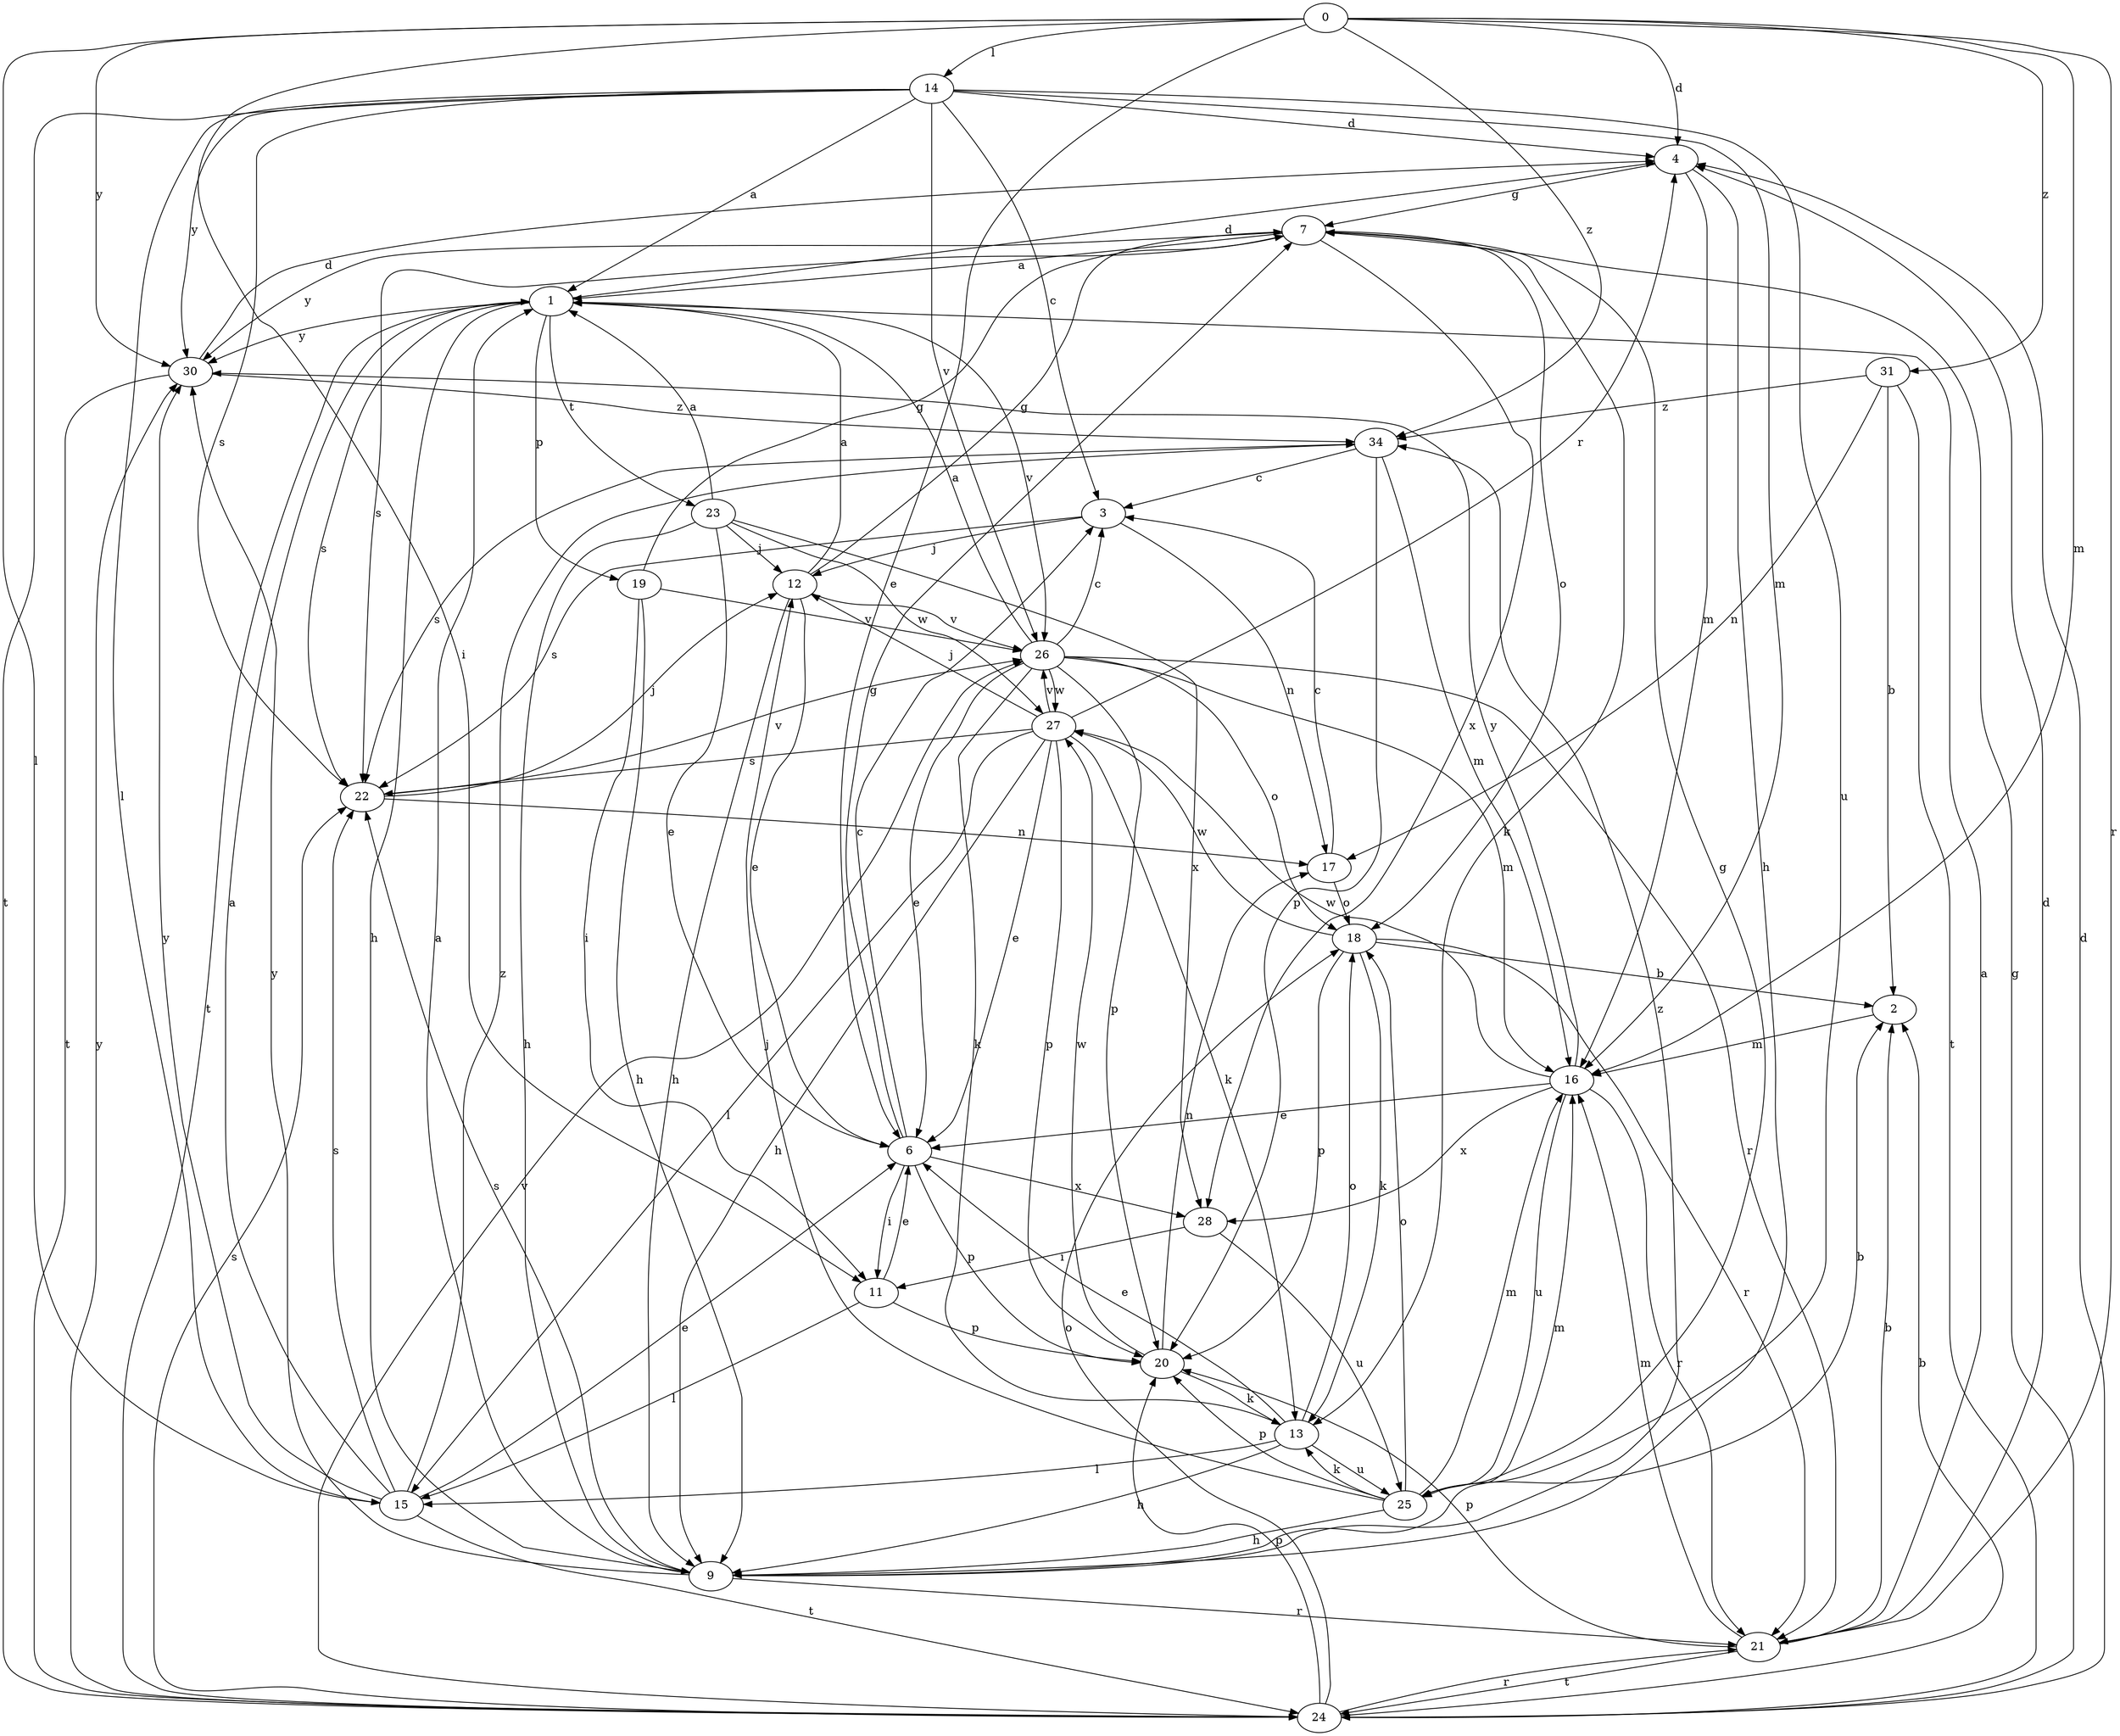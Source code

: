 strict digraph  {
0;
1;
2;
3;
4;
6;
7;
9;
11;
12;
13;
14;
15;
16;
17;
18;
19;
20;
21;
22;
23;
24;
25;
26;
27;
28;
30;
31;
34;
0 -> 4  [label=d];
0 -> 6  [label=e];
0 -> 11  [label=i];
0 -> 14  [label=l];
0 -> 15  [label=l];
0 -> 16  [label=m];
0 -> 21  [label=r];
0 -> 30  [label=y];
0 -> 31  [label=z];
0 -> 34  [label=z];
1 -> 4  [label=d];
1 -> 9  [label=h];
1 -> 19  [label=p];
1 -> 22  [label=s];
1 -> 23  [label=t];
1 -> 24  [label=t];
1 -> 26  [label=v];
1 -> 30  [label=y];
2 -> 16  [label=m];
3 -> 12  [label=j];
3 -> 17  [label=n];
3 -> 22  [label=s];
4 -> 7  [label=g];
4 -> 9  [label=h];
4 -> 16  [label=m];
6 -> 3  [label=c];
6 -> 7  [label=g];
6 -> 11  [label=i];
6 -> 20  [label=p];
6 -> 28  [label=x];
7 -> 1  [label=a];
7 -> 13  [label=k];
7 -> 18  [label=o];
7 -> 22  [label=s];
7 -> 28  [label=x];
7 -> 30  [label=y];
9 -> 1  [label=a];
9 -> 16  [label=m];
9 -> 21  [label=r];
9 -> 22  [label=s];
9 -> 30  [label=y];
9 -> 34  [label=z];
11 -> 6  [label=e];
11 -> 15  [label=l];
11 -> 20  [label=p];
12 -> 1  [label=a];
12 -> 6  [label=e];
12 -> 7  [label=g];
12 -> 9  [label=h];
12 -> 26  [label=v];
13 -> 6  [label=e];
13 -> 9  [label=h];
13 -> 15  [label=l];
13 -> 18  [label=o];
13 -> 25  [label=u];
14 -> 1  [label=a];
14 -> 3  [label=c];
14 -> 4  [label=d];
14 -> 15  [label=l];
14 -> 16  [label=m];
14 -> 22  [label=s];
14 -> 24  [label=t];
14 -> 25  [label=u];
14 -> 26  [label=v];
14 -> 30  [label=y];
15 -> 1  [label=a];
15 -> 6  [label=e];
15 -> 22  [label=s];
15 -> 24  [label=t];
15 -> 30  [label=y];
15 -> 34  [label=z];
16 -> 6  [label=e];
16 -> 21  [label=r];
16 -> 25  [label=u];
16 -> 27  [label=w];
16 -> 28  [label=x];
16 -> 30  [label=y];
17 -> 3  [label=c];
17 -> 18  [label=o];
18 -> 2  [label=b];
18 -> 13  [label=k];
18 -> 20  [label=p];
18 -> 21  [label=r];
18 -> 27  [label=w];
19 -> 7  [label=g];
19 -> 9  [label=h];
19 -> 11  [label=i];
19 -> 26  [label=v];
20 -> 13  [label=k];
20 -> 17  [label=n];
20 -> 27  [label=w];
21 -> 1  [label=a];
21 -> 2  [label=b];
21 -> 4  [label=d];
21 -> 16  [label=m];
21 -> 20  [label=p];
21 -> 24  [label=t];
22 -> 12  [label=j];
22 -> 17  [label=n];
22 -> 26  [label=v];
23 -> 1  [label=a];
23 -> 6  [label=e];
23 -> 9  [label=h];
23 -> 12  [label=j];
23 -> 27  [label=w];
23 -> 28  [label=x];
24 -> 2  [label=b];
24 -> 4  [label=d];
24 -> 7  [label=g];
24 -> 18  [label=o];
24 -> 20  [label=p];
24 -> 21  [label=r];
24 -> 22  [label=s];
24 -> 26  [label=v];
24 -> 30  [label=y];
25 -> 2  [label=b];
25 -> 7  [label=g];
25 -> 9  [label=h];
25 -> 12  [label=j];
25 -> 13  [label=k];
25 -> 16  [label=m];
25 -> 18  [label=o];
25 -> 20  [label=p];
26 -> 1  [label=a];
26 -> 3  [label=c];
26 -> 6  [label=e];
26 -> 13  [label=k];
26 -> 16  [label=m];
26 -> 18  [label=o];
26 -> 20  [label=p];
26 -> 21  [label=r];
26 -> 27  [label=w];
27 -> 6  [label=e];
27 -> 9  [label=h];
27 -> 12  [label=j];
27 -> 13  [label=k];
27 -> 15  [label=l];
27 -> 20  [label=p];
27 -> 22  [label=s];
27 -> 26  [label=v];
27 -> 4  [label=r];
28 -> 11  [label=i];
28 -> 25  [label=u];
30 -> 4  [label=d];
30 -> 24  [label=t];
30 -> 34  [label=z];
31 -> 2  [label=b];
31 -> 17  [label=n];
31 -> 24  [label=t];
31 -> 34  [label=z];
34 -> 3  [label=c];
34 -> 16  [label=m];
34 -> 20  [label=p];
34 -> 22  [label=s];
}
